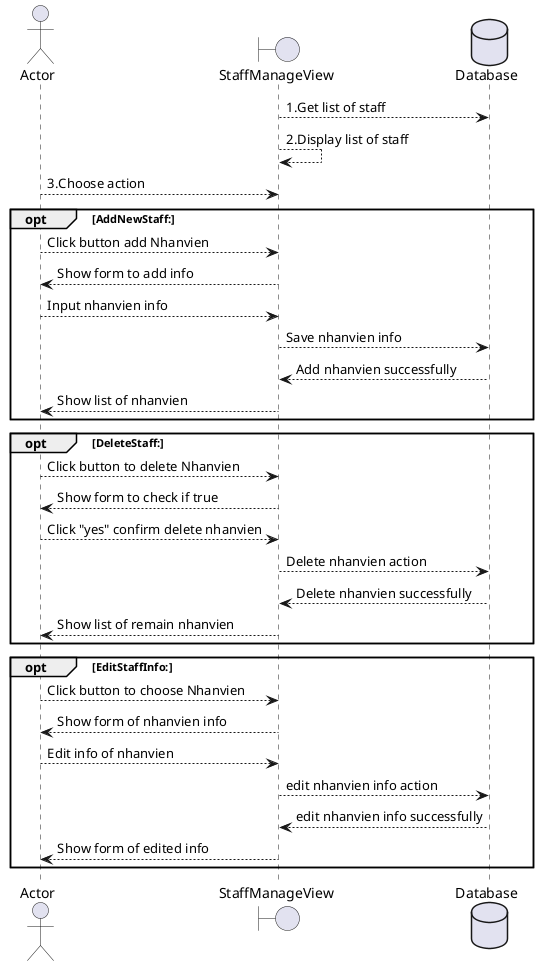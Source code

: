 @startuml QL nhan vien

actor Actor 
boundary StaffManageView 
database Database 

StaffManageView --> Database: 1.Get list of staff
StaffManageView --> StaffManageView: 2.Display list of staff
Actor --> StaffManageView: 3.Choose action

opt AddNewStaff:
Actor --> StaffManageView: Click button add Nhanvien
StaffManageView --> Actor: Show form to add info
Actor --> StaffManageView: Input nhanvien info
StaffManageView --> Database: Save nhanvien info
Database --> StaffManageView: Add nhanvien successfully
StaffManageView --> Actor: Show list of nhanvien
end   

opt DeleteStaff:
Actor --> StaffManageView: Click button to delete Nhanvien
StaffManageView --> Actor: Show form to check if true
Actor --> StaffManageView: Click "yes" confirm delete nhanvien
StaffManageView --> Database: Delete nhanvien action
Database --> StaffManageView: Delete nhanvien successfully
StaffManageView --> Actor: Show list of remain nhanvien
end

opt EditStaffInfo:
Actor --> StaffManageView: Click button to choose Nhanvien
StaffManageView --> Actor: Show form of nhanvien info
Actor --> StaffManageView: Edit info of nhanvien
StaffManageView --> Database:  edit nhanvien info action
Database --> StaffManageView: edit nhanvien info successfully
StaffManageView --> Actor: Show form of edited info
end

@enduml